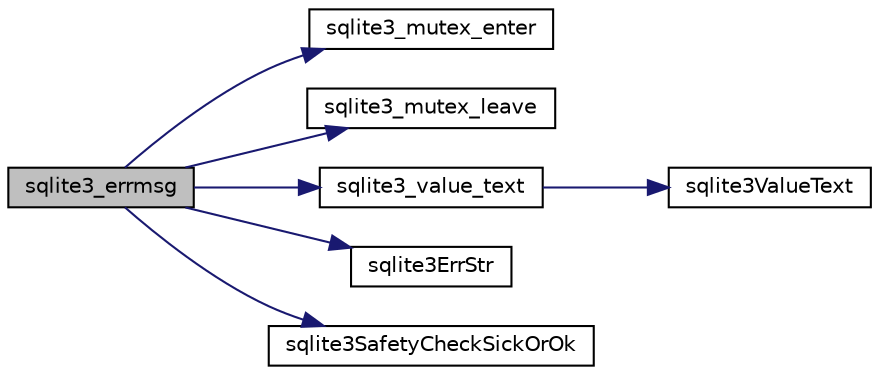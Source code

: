 digraph "sqlite3_errmsg"
{
  edge [fontname="Helvetica",fontsize="10",labelfontname="Helvetica",labelfontsize="10"];
  node [fontname="Helvetica",fontsize="10",shape=record];
  rankdir="LR";
  Node1 [label="sqlite3_errmsg",height=0.2,width=0.4,color="black", fillcolor="grey75", style="filled", fontcolor="black"];
  Node1 -> Node2 [color="midnightblue",fontsize="10",style="solid",fontname="Helvetica"];
  Node2 [label="sqlite3_mutex_enter",height=0.2,width=0.4,color="black", fillcolor="white", style="filled",URL="$sqlite3_8c.html#af5a0a035d6f2e625f7fa5339365e8970"];
  Node1 -> Node3 [color="midnightblue",fontsize="10",style="solid",fontname="Helvetica"];
  Node3 [label="sqlite3_mutex_leave",height=0.2,width=0.4,color="black", fillcolor="white", style="filled",URL="$sqlite3_8c.html#a7ebfb82d85f10ee7a80ea8d7ff155c65"];
  Node1 -> Node4 [color="midnightblue",fontsize="10",style="solid",fontname="Helvetica"];
  Node4 [label="sqlite3_value_text",height=0.2,width=0.4,color="black", fillcolor="white", style="filled",URL="$sqlite3_8c.html#a51755d39ab19883aea0d3e4718325b81"];
  Node4 -> Node5 [color="midnightblue",fontsize="10",style="solid",fontname="Helvetica"];
  Node5 [label="sqlite3ValueText",height=0.2,width=0.4,color="black", fillcolor="white", style="filled",URL="$sqlite3_8c.html#ad567a94e52d1adf81f4857fdba00a59b"];
  Node1 -> Node6 [color="midnightblue",fontsize="10",style="solid",fontname="Helvetica"];
  Node6 [label="sqlite3ErrStr",height=0.2,width=0.4,color="black", fillcolor="white", style="filled",URL="$sqlite3_8c.html#ab289afae24fa83e42f3d78b3b7e91793"];
  Node1 -> Node7 [color="midnightblue",fontsize="10",style="solid",fontname="Helvetica"];
  Node7 [label="sqlite3SafetyCheckSickOrOk",height=0.2,width=0.4,color="black", fillcolor="white", style="filled",URL="$sqlite3_8c.html#ac1fff729aec147d9825a4930042a626b"];
}
